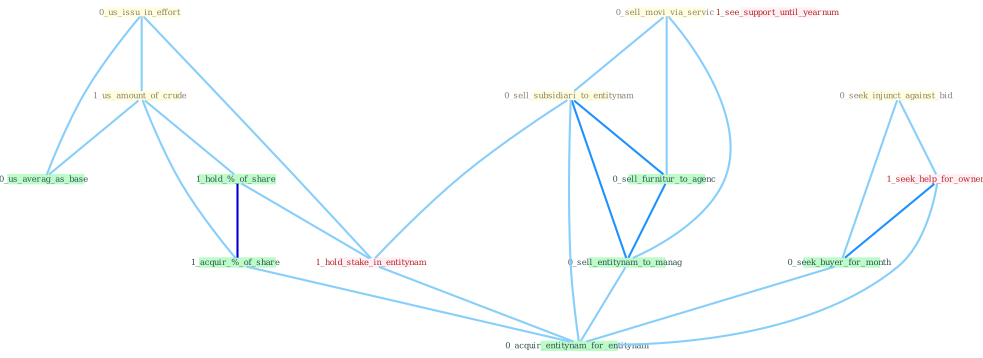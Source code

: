 Graph G{ 
    node
    [shape=polygon,style=filled,width=.5,height=.06,color="#BDFCC9",fixedsize=true,fontsize=4,
    fontcolor="#2f4f4f"];
    {node
    [color="#ffffe0", fontcolor="#8b7d6b"] "0_us_issu_in_effort " "0_seek_injunct_against_bid " "0_sell_movi_via_servic " "0_sell_subsidiari_to_entitynam " "1_us_amount_of_crude "}
{node [color="#fff0f5", fontcolor="#b22222"] "1_hold_stake_in_entitynam " "1_seek_help_for_owner " "1_see_support_until_yearnum "}
edge [color="#B0E2FF"];

	"0_us_issu_in_effort " -- "1_us_amount_of_crude " [w="1", color="#87cefa" ];
	"0_us_issu_in_effort " -- "1_hold_stake_in_entitynam " [w="1", color="#87cefa" ];
	"0_us_issu_in_effort " -- "0_us_averag_as_base " [w="1", color="#87cefa" ];
	"0_seek_injunct_against_bid " -- "1_seek_help_for_owner " [w="1", color="#87cefa" ];
	"0_seek_injunct_against_bid " -- "0_seek_buyer_for_month " [w="1", color="#87cefa" ];
	"0_sell_movi_via_servic " -- "0_sell_subsidiari_to_entitynam " [w="1", color="#87cefa" ];
	"0_sell_movi_via_servic " -- "0_sell_furnitur_to_agenc " [w="1", color="#87cefa" ];
	"0_sell_movi_via_servic " -- "0_sell_entitynam_to_manag " [w="1", color="#87cefa" ];
	"0_sell_subsidiari_to_entitynam " -- "1_hold_stake_in_entitynam " [w="1", color="#87cefa" ];
	"0_sell_subsidiari_to_entitynam " -- "0_sell_furnitur_to_agenc " [w="2", color="#1e90ff" , len=0.8];
	"0_sell_subsidiari_to_entitynam " -- "0_sell_entitynam_to_manag " [w="2", color="#1e90ff" , len=0.8];
	"0_sell_subsidiari_to_entitynam " -- "0_acquir_entitynam_for_entitynam " [w="1", color="#87cefa" ];
	"1_us_amount_of_crude " -- "1_hold_%_of_share " [w="1", color="#87cefa" ];
	"1_us_amount_of_crude " -- "1_acquir_%_of_share " [w="1", color="#87cefa" ];
	"1_us_amount_of_crude " -- "0_us_averag_as_base " [w="1", color="#87cefa" ];
	"1_hold_%_of_share " -- "1_hold_stake_in_entitynam " [w="1", color="#87cefa" ];
	"1_hold_%_of_share " -- "1_acquir_%_of_share " [w="3", color="#0000cd" , len=0.6];
	"1_hold_stake_in_entitynam " -- "0_acquir_entitynam_for_entitynam " [w="1", color="#87cefa" ];
	"1_seek_help_for_owner " -- "0_seek_buyer_for_month " [w="2", color="#1e90ff" , len=0.8];
	"1_seek_help_for_owner " -- "0_acquir_entitynam_for_entitynam " [w="1", color="#87cefa" ];
	"0_seek_buyer_for_month " -- "0_acquir_entitynam_for_entitynam " [w="1", color="#87cefa" ];
	"1_acquir_%_of_share " -- "0_acquir_entitynam_for_entitynam " [w="1", color="#87cefa" ];
	"0_sell_furnitur_to_agenc " -- "0_sell_entitynam_to_manag " [w="2", color="#1e90ff" , len=0.8];
	"0_sell_entitynam_to_manag " -- "0_acquir_entitynam_for_entitynam " [w="1", color="#87cefa" ];
}